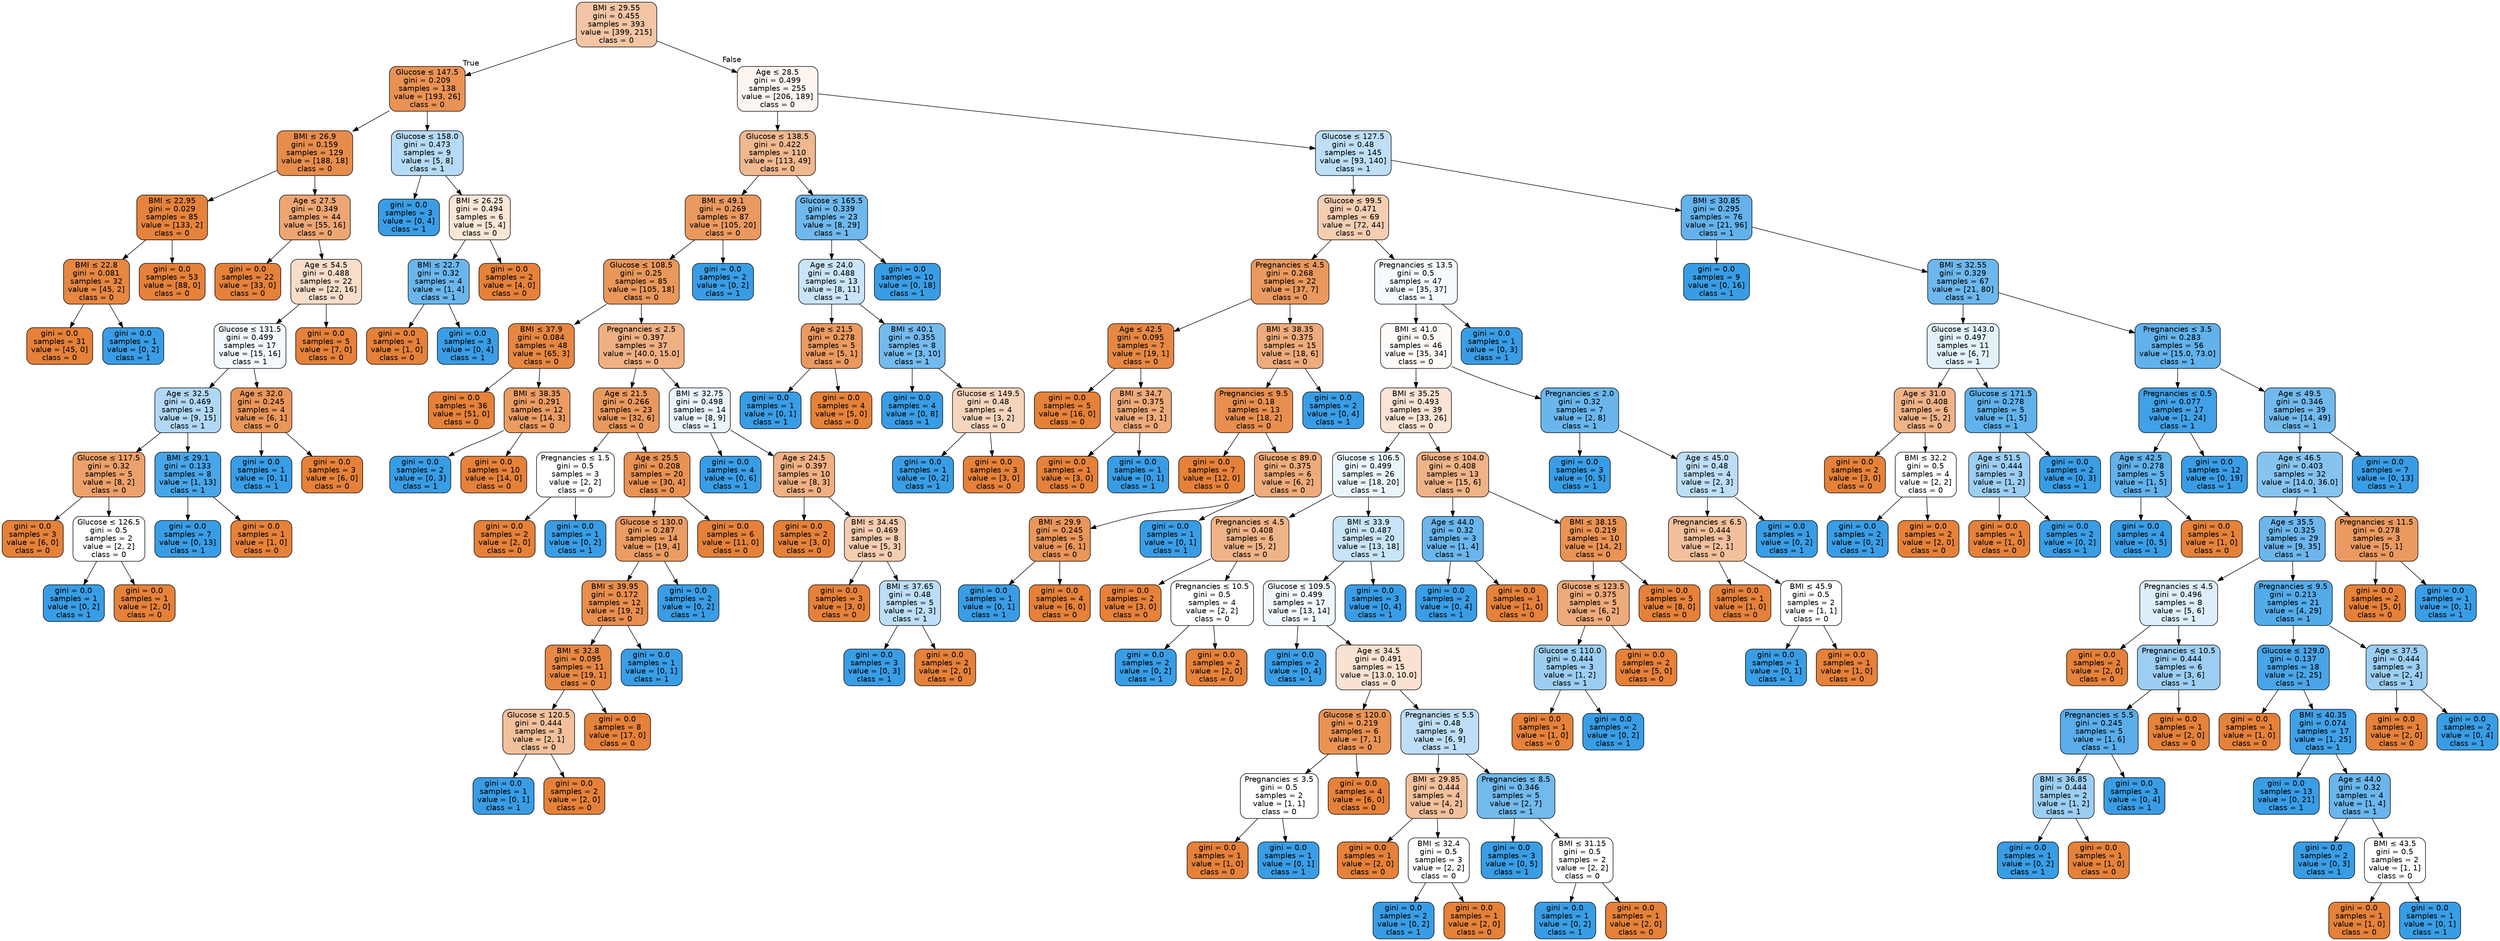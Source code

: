 digraph Tree {
node [shape=box, style="filled, rounded", color="black", fontname="helvetica"] ;
edge [fontname="helvetica"] ;
0 [label=<BMI &le; 29.55<br/>gini = 0.455<br/>samples = 393<br/>value = [399, 215]<br/>class = 0>, fillcolor="#f3c5a4"] ;
1 [label=<Glucose &le; 147.5<br/>gini = 0.209<br/>samples = 138<br/>value = [193, 26]<br/>class = 0>, fillcolor="#e99254"] ;
0 -> 1 [labeldistance=2.5, labelangle=45, headlabel="True"] ;
2 [label=<BMI &le; 26.9<br/>gini = 0.159<br/>samples = 129<br/>value = [188, 18]<br/>class = 0>, fillcolor="#e78d4c"] ;
1 -> 2 ;
3 [label=<BMI &le; 22.95<br/>gini = 0.029<br/>samples = 85<br/>value = [133, 2]<br/>class = 0>, fillcolor="#e5833c"] ;
2 -> 3 ;
4 [label=<BMI &le; 22.8<br/>gini = 0.081<br/>samples = 32<br/>value = [45, 2]<br/>class = 0>, fillcolor="#e68742"] ;
3 -> 4 ;
5 [label=<gini = 0.0<br/>samples = 31<br/>value = [45, 0]<br/>class = 0>, fillcolor="#e58139"] ;
4 -> 5 ;
6 [label=<gini = 0.0<br/>samples = 1<br/>value = [0, 2]<br/>class = 1>, fillcolor="#399de5"] ;
4 -> 6 ;
7 [label=<gini = 0.0<br/>samples = 53<br/>value = [88, 0]<br/>class = 0>, fillcolor="#e58139"] ;
3 -> 7 ;
8 [label=<Age &le; 27.5<br/>gini = 0.349<br/>samples = 44<br/>value = [55, 16]<br/>class = 0>, fillcolor="#eda673"] ;
2 -> 8 ;
9 [label=<gini = 0.0<br/>samples = 22<br/>value = [33, 0]<br/>class = 0>, fillcolor="#e58139"] ;
8 -> 9 ;
10 [label=<Age &le; 54.5<br/>gini = 0.488<br/>samples = 22<br/>value = [22, 16]<br/>class = 0>, fillcolor="#f8ddc9"] ;
8 -> 10 ;
11 [label=<Glucose &le; 131.5<br/>gini = 0.499<br/>samples = 17<br/>value = [15, 16]<br/>class = 1>, fillcolor="#f3f9fd"] ;
10 -> 11 ;
12 [label=<Age &le; 32.5<br/>gini = 0.469<br/>samples = 13<br/>value = [9, 15]<br/>class = 1>, fillcolor="#b0d8f5"] ;
11 -> 12 ;
13 [label=<Glucose &le; 117.5<br/>gini = 0.32<br/>samples = 5<br/>value = [8, 2]<br/>class = 0>, fillcolor="#eca06a"] ;
12 -> 13 ;
14 [label=<gini = 0.0<br/>samples = 3<br/>value = [6, 0]<br/>class = 0>, fillcolor="#e58139"] ;
13 -> 14 ;
15 [label=<Glucose &le; 126.5<br/>gini = 0.5<br/>samples = 2<br/>value = [2, 2]<br/>class = 0>, fillcolor="#ffffff"] ;
13 -> 15 ;
16 [label=<gini = 0.0<br/>samples = 1<br/>value = [0, 2]<br/>class = 1>, fillcolor="#399de5"] ;
15 -> 16 ;
17 [label=<gini = 0.0<br/>samples = 1<br/>value = [2, 0]<br/>class = 0>, fillcolor="#e58139"] ;
15 -> 17 ;
18 [label=<BMI &le; 29.1<br/>gini = 0.133<br/>samples = 8<br/>value = [1, 13]<br/>class = 1>, fillcolor="#48a5e7"] ;
12 -> 18 ;
19 [label=<gini = 0.0<br/>samples = 7<br/>value = [0, 13]<br/>class = 1>, fillcolor="#399de5"] ;
18 -> 19 ;
20 [label=<gini = 0.0<br/>samples = 1<br/>value = [1, 0]<br/>class = 0>, fillcolor="#e58139"] ;
18 -> 20 ;
21 [label=<Age &le; 32.0<br/>gini = 0.245<br/>samples = 4<br/>value = [6, 1]<br/>class = 0>, fillcolor="#e9965a"] ;
11 -> 21 ;
22 [label=<gini = 0.0<br/>samples = 1<br/>value = [0, 1]<br/>class = 1>, fillcolor="#399de5"] ;
21 -> 22 ;
23 [label=<gini = 0.0<br/>samples = 3<br/>value = [6, 0]<br/>class = 0>, fillcolor="#e58139"] ;
21 -> 23 ;
24 [label=<gini = 0.0<br/>samples = 5<br/>value = [7, 0]<br/>class = 0>, fillcolor="#e58139"] ;
10 -> 24 ;
25 [label=<Glucose &le; 158.0<br/>gini = 0.473<br/>samples = 9<br/>value = [5, 8]<br/>class = 1>, fillcolor="#b5daf5"] ;
1 -> 25 ;
26 [label=<gini = 0.0<br/>samples = 3<br/>value = [0, 4]<br/>class = 1>, fillcolor="#399de5"] ;
25 -> 26 ;
27 [label=<BMI &le; 26.25<br/>gini = 0.494<br/>samples = 6<br/>value = [5, 4]<br/>class = 0>, fillcolor="#fae6d7"] ;
25 -> 27 ;
28 [label=<BMI &le; 22.7<br/>gini = 0.32<br/>samples = 4<br/>value = [1, 4]<br/>class = 1>, fillcolor="#6ab6ec"] ;
27 -> 28 ;
29 [label=<gini = 0.0<br/>samples = 1<br/>value = [1, 0]<br/>class = 0>, fillcolor="#e58139"] ;
28 -> 29 ;
30 [label=<gini = 0.0<br/>samples = 3<br/>value = [0, 4]<br/>class = 1>, fillcolor="#399de5"] ;
28 -> 30 ;
31 [label=<gini = 0.0<br/>samples = 2<br/>value = [4, 0]<br/>class = 0>, fillcolor="#e58139"] ;
27 -> 31 ;
32 [label=<Age &le; 28.5<br/>gini = 0.499<br/>samples = 255<br/>value = [206, 189]<br/>class = 0>, fillcolor="#fdf5ef"] ;
0 -> 32 [labeldistance=2.5, labelangle=-45, headlabel="False"] ;
33 [label=<Glucose &le; 138.5<br/>gini = 0.422<br/>samples = 110<br/>value = [113, 49]<br/>class = 0>, fillcolor="#f0b88f"] ;
32 -> 33 ;
34 [label=<BMI &le; 49.1<br/>gini = 0.269<br/>samples = 87<br/>value = [105, 20]<br/>class = 0>, fillcolor="#ea995f"] ;
33 -> 34 ;
35 [label=<Glucose &le; 108.5<br/>gini = 0.25<br/>samples = 85<br/>value = [105, 18]<br/>class = 0>, fillcolor="#e9975b"] ;
34 -> 35 ;
36 [label=<BMI &le; 37.9<br/>gini = 0.084<br/>samples = 48<br/>value = [65, 3]<br/>class = 0>, fillcolor="#e68742"] ;
35 -> 36 ;
37 [label=<gini = 0.0<br/>samples = 36<br/>value = [51, 0]<br/>class = 0>, fillcolor="#e58139"] ;
36 -> 37 ;
38 [label=<BMI &le; 38.35<br/>gini = 0.291<br/>samples = 12<br/>value = [14, 3]<br/>class = 0>, fillcolor="#eb9c63"] ;
36 -> 38 ;
39 [label=<gini = 0.0<br/>samples = 2<br/>value = [0, 3]<br/>class = 1>, fillcolor="#399de5"] ;
38 -> 39 ;
40 [label=<gini = 0.0<br/>samples = 10<br/>value = [14, 0]<br/>class = 0>, fillcolor="#e58139"] ;
38 -> 40 ;
41 [label=<Pregnancies &le; 2.5<br/>gini = 0.397<br/>samples = 37<br/>value = [40.0, 15.0]<br/>class = 0>, fillcolor="#efb083"] ;
35 -> 41 ;
42 [label=<Age &le; 21.5<br/>gini = 0.266<br/>samples = 23<br/>value = [32, 6]<br/>class = 0>, fillcolor="#ea995e"] ;
41 -> 42 ;
43 [label=<Pregnancies &le; 1.5<br/>gini = 0.5<br/>samples = 3<br/>value = [2, 2]<br/>class = 0>, fillcolor="#ffffff"] ;
42 -> 43 ;
44 [label=<gini = 0.0<br/>samples = 2<br/>value = [2, 0]<br/>class = 0>, fillcolor="#e58139"] ;
43 -> 44 ;
45 [label=<gini = 0.0<br/>samples = 1<br/>value = [0, 2]<br/>class = 1>, fillcolor="#399de5"] ;
43 -> 45 ;
46 [label=<Age &le; 25.5<br/>gini = 0.208<br/>samples = 20<br/>value = [30, 4]<br/>class = 0>, fillcolor="#e89253"] ;
42 -> 46 ;
47 [label=<Glucose &le; 130.0<br/>gini = 0.287<br/>samples = 14<br/>value = [19, 4]<br/>class = 0>, fillcolor="#ea9c63"] ;
46 -> 47 ;
48 [label=<BMI &le; 39.95<br/>gini = 0.172<br/>samples = 12<br/>value = [19, 2]<br/>class = 0>, fillcolor="#e88e4e"] ;
47 -> 48 ;
49 [label=<BMI &le; 32.8<br/>gini = 0.095<br/>samples = 11<br/>value = [19, 1]<br/>class = 0>, fillcolor="#e68843"] ;
48 -> 49 ;
50 [label=<Glucose &le; 120.5<br/>gini = 0.444<br/>samples = 3<br/>value = [2, 1]<br/>class = 0>, fillcolor="#f2c09c"] ;
49 -> 50 ;
51 [label=<gini = 0.0<br/>samples = 1<br/>value = [0, 1]<br/>class = 1>, fillcolor="#399de5"] ;
50 -> 51 ;
52 [label=<gini = 0.0<br/>samples = 2<br/>value = [2, 0]<br/>class = 0>, fillcolor="#e58139"] ;
50 -> 52 ;
53 [label=<gini = 0.0<br/>samples = 8<br/>value = [17, 0]<br/>class = 0>, fillcolor="#e58139"] ;
49 -> 53 ;
54 [label=<gini = 0.0<br/>samples = 1<br/>value = [0, 1]<br/>class = 1>, fillcolor="#399de5"] ;
48 -> 54 ;
55 [label=<gini = 0.0<br/>samples = 2<br/>value = [0, 2]<br/>class = 1>, fillcolor="#399de5"] ;
47 -> 55 ;
56 [label=<gini = 0.0<br/>samples = 6<br/>value = [11, 0]<br/>class = 0>, fillcolor="#e58139"] ;
46 -> 56 ;
57 [label=<BMI &le; 32.75<br/>gini = 0.498<br/>samples = 14<br/>value = [8, 9]<br/>class = 1>, fillcolor="#e9f4fc"] ;
41 -> 57 ;
58 [label=<gini = 0.0<br/>samples = 4<br/>value = [0, 6]<br/>class = 1>, fillcolor="#399de5"] ;
57 -> 58 ;
59 [label=<Age &le; 24.5<br/>gini = 0.397<br/>samples = 10<br/>value = [8, 3]<br/>class = 0>, fillcolor="#efb083"] ;
57 -> 59 ;
60 [label=<gini = 0.0<br/>samples = 2<br/>value = [3, 0]<br/>class = 0>, fillcolor="#e58139"] ;
59 -> 60 ;
61 [label=<BMI &le; 34.45<br/>gini = 0.469<br/>samples = 8<br/>value = [5, 3]<br/>class = 0>, fillcolor="#f5cdb0"] ;
59 -> 61 ;
62 [label=<gini = 0.0<br/>samples = 3<br/>value = [3, 0]<br/>class = 0>, fillcolor="#e58139"] ;
61 -> 62 ;
63 [label=<BMI &le; 37.65<br/>gini = 0.48<br/>samples = 5<br/>value = [2, 3]<br/>class = 1>, fillcolor="#bddef6"] ;
61 -> 63 ;
64 [label=<gini = 0.0<br/>samples = 3<br/>value = [0, 3]<br/>class = 1>, fillcolor="#399de5"] ;
63 -> 64 ;
65 [label=<gini = 0.0<br/>samples = 2<br/>value = [2, 0]<br/>class = 0>, fillcolor="#e58139"] ;
63 -> 65 ;
66 [label=<gini = 0.0<br/>samples = 2<br/>value = [0, 2]<br/>class = 1>, fillcolor="#399de5"] ;
34 -> 66 ;
67 [label=<Glucose &le; 165.5<br/>gini = 0.339<br/>samples = 23<br/>value = [8, 29]<br/>class = 1>, fillcolor="#70b8ec"] ;
33 -> 67 ;
68 [label=<Age &le; 24.0<br/>gini = 0.488<br/>samples = 13<br/>value = [8, 11]<br/>class = 1>, fillcolor="#c9e4f8"] ;
67 -> 68 ;
69 [label=<Age &le; 21.5<br/>gini = 0.278<br/>samples = 5<br/>value = [5, 1]<br/>class = 0>, fillcolor="#ea9a61"] ;
68 -> 69 ;
70 [label=<gini = 0.0<br/>samples = 1<br/>value = [0, 1]<br/>class = 1>, fillcolor="#399de5"] ;
69 -> 70 ;
71 [label=<gini = 0.0<br/>samples = 4<br/>value = [5, 0]<br/>class = 0>, fillcolor="#e58139"] ;
69 -> 71 ;
72 [label=<BMI &le; 40.1<br/>gini = 0.355<br/>samples = 8<br/>value = [3, 10]<br/>class = 1>, fillcolor="#74baed"] ;
68 -> 72 ;
73 [label=<gini = 0.0<br/>samples = 4<br/>value = [0, 8]<br/>class = 1>, fillcolor="#399de5"] ;
72 -> 73 ;
74 [label=<Glucose &le; 149.5<br/>gini = 0.48<br/>samples = 4<br/>value = [3, 2]<br/>class = 0>, fillcolor="#f6d5bd"] ;
72 -> 74 ;
75 [label=<gini = 0.0<br/>samples = 1<br/>value = [0, 2]<br/>class = 1>, fillcolor="#399de5"] ;
74 -> 75 ;
76 [label=<gini = 0.0<br/>samples = 3<br/>value = [3, 0]<br/>class = 0>, fillcolor="#e58139"] ;
74 -> 76 ;
77 [label=<gini = 0.0<br/>samples = 10<br/>value = [0, 18]<br/>class = 1>, fillcolor="#399de5"] ;
67 -> 77 ;
78 [label=<Glucose &le; 127.5<br/>gini = 0.48<br/>samples = 145<br/>value = [93, 140]<br/>class = 1>, fillcolor="#bddef6"] ;
32 -> 78 ;
79 [label=<Glucose &le; 99.5<br/>gini = 0.471<br/>samples = 69<br/>value = [72, 44]<br/>class = 0>, fillcolor="#f5ceb2"] ;
78 -> 79 ;
80 [label=<Pregnancies &le; 4.5<br/>gini = 0.268<br/>samples = 22<br/>value = [37, 7]<br/>class = 0>, fillcolor="#ea995e"] ;
79 -> 80 ;
81 [label=<Age &le; 42.5<br/>gini = 0.095<br/>samples = 7<br/>value = [19, 1]<br/>class = 0>, fillcolor="#e68843"] ;
80 -> 81 ;
82 [label=<gini = 0.0<br/>samples = 5<br/>value = [16, 0]<br/>class = 0>, fillcolor="#e58139"] ;
81 -> 82 ;
83 [label=<BMI &le; 34.7<br/>gini = 0.375<br/>samples = 2<br/>value = [3, 1]<br/>class = 0>, fillcolor="#eeab7b"] ;
81 -> 83 ;
84 [label=<gini = 0.0<br/>samples = 1<br/>value = [3, 0]<br/>class = 0>, fillcolor="#e58139"] ;
83 -> 84 ;
85 [label=<gini = 0.0<br/>samples = 1<br/>value = [0, 1]<br/>class = 1>, fillcolor="#399de5"] ;
83 -> 85 ;
86 [label=<BMI &le; 38.35<br/>gini = 0.375<br/>samples = 15<br/>value = [18, 6]<br/>class = 0>, fillcolor="#eeab7b"] ;
80 -> 86 ;
87 [label=<Pregnancies &le; 9.5<br/>gini = 0.18<br/>samples = 13<br/>value = [18, 2]<br/>class = 0>, fillcolor="#e88f4f"] ;
86 -> 87 ;
88 [label=<gini = 0.0<br/>samples = 7<br/>value = [12, 0]<br/>class = 0>, fillcolor="#e58139"] ;
87 -> 88 ;
89 [label=<Glucose &le; 89.0<br/>gini = 0.375<br/>samples = 6<br/>value = [6, 2]<br/>class = 0>, fillcolor="#eeab7b"] ;
87 -> 89 ;
90 [label=<BMI &le; 29.9<br/>gini = 0.245<br/>samples = 5<br/>value = [6, 1]<br/>class = 0>, fillcolor="#e9965a"] ;
89 -> 90 ;
91 [label=<gini = 0.0<br/>samples = 1<br/>value = [0, 1]<br/>class = 1>, fillcolor="#399de5"] ;
90 -> 91 ;
92 [label=<gini = 0.0<br/>samples = 4<br/>value = [6, 0]<br/>class = 0>, fillcolor="#e58139"] ;
90 -> 92 ;
93 [label=<gini = 0.0<br/>samples = 1<br/>value = [0, 1]<br/>class = 1>, fillcolor="#399de5"] ;
89 -> 93 ;
94 [label=<gini = 0.0<br/>samples = 2<br/>value = [0, 4]<br/>class = 1>, fillcolor="#399de5"] ;
86 -> 94 ;
95 [label=<Pregnancies &le; 13.5<br/>gini = 0.5<br/>samples = 47<br/>value = [35, 37]<br/>class = 1>, fillcolor="#f4fafe"] ;
79 -> 95 ;
96 [label=<BMI &le; 41.0<br/>gini = 0.5<br/>samples = 46<br/>value = [35, 34]<br/>class = 0>, fillcolor="#fefbf9"] ;
95 -> 96 ;
97 [label=<BMI &le; 35.25<br/>gini = 0.493<br/>samples = 39<br/>value = [33, 26]<br/>class = 0>, fillcolor="#f9e4d5"] ;
96 -> 97 ;
98 [label=<Glucose &le; 106.5<br/>gini = 0.499<br/>samples = 26<br/>value = [18, 20]<br/>class = 1>, fillcolor="#ebf5fc"] ;
97 -> 98 ;
99 [label=<Pregnancies &le; 4.5<br/>gini = 0.408<br/>samples = 6<br/>value = [5, 2]<br/>class = 0>, fillcolor="#efb388"] ;
98 -> 99 ;
100 [label=<gini = 0.0<br/>samples = 2<br/>value = [3, 0]<br/>class = 0>, fillcolor="#e58139"] ;
99 -> 100 ;
101 [label=<Pregnancies &le; 10.5<br/>gini = 0.5<br/>samples = 4<br/>value = [2, 2]<br/>class = 0>, fillcolor="#ffffff"] ;
99 -> 101 ;
102 [label=<gini = 0.0<br/>samples = 2<br/>value = [0, 2]<br/>class = 1>, fillcolor="#399de5"] ;
101 -> 102 ;
103 [label=<gini = 0.0<br/>samples = 2<br/>value = [2, 0]<br/>class = 0>, fillcolor="#e58139"] ;
101 -> 103 ;
104 [label=<BMI &le; 33.9<br/>gini = 0.487<br/>samples = 20<br/>value = [13, 18]<br/>class = 1>, fillcolor="#c8e4f8"] ;
98 -> 104 ;
105 [label=<Glucose &le; 109.5<br/>gini = 0.499<br/>samples = 17<br/>value = [13, 14]<br/>class = 1>, fillcolor="#f1f8fd"] ;
104 -> 105 ;
106 [label=<gini = 0.0<br/>samples = 2<br/>value = [0, 4]<br/>class = 1>, fillcolor="#399de5"] ;
105 -> 106 ;
107 [label=<Age &le; 34.5<br/>gini = 0.491<br/>samples = 15<br/>value = [13.0, 10.0]<br/>class = 0>, fillcolor="#f9e2d1"] ;
105 -> 107 ;
108 [label=<Glucose &le; 120.0<br/>gini = 0.219<br/>samples = 6<br/>value = [7, 1]<br/>class = 0>, fillcolor="#e99355"] ;
107 -> 108 ;
109 [label=<Pregnancies &le; 3.5<br/>gini = 0.5<br/>samples = 2<br/>value = [1, 1]<br/>class = 0>, fillcolor="#ffffff"] ;
108 -> 109 ;
110 [label=<gini = 0.0<br/>samples = 1<br/>value = [1, 0]<br/>class = 0>, fillcolor="#e58139"] ;
109 -> 110 ;
111 [label=<gini = 0.0<br/>samples = 1<br/>value = [0, 1]<br/>class = 1>, fillcolor="#399de5"] ;
109 -> 111 ;
112 [label=<gini = 0.0<br/>samples = 4<br/>value = [6, 0]<br/>class = 0>, fillcolor="#e58139"] ;
108 -> 112 ;
113 [label=<Pregnancies &le; 5.5<br/>gini = 0.48<br/>samples = 9<br/>value = [6, 9]<br/>class = 1>, fillcolor="#bddef6"] ;
107 -> 113 ;
114 [label=<BMI &le; 29.85<br/>gini = 0.444<br/>samples = 4<br/>value = [4, 2]<br/>class = 0>, fillcolor="#f2c09c"] ;
113 -> 114 ;
115 [label=<gini = 0.0<br/>samples = 1<br/>value = [2, 0]<br/>class = 0>, fillcolor="#e58139"] ;
114 -> 115 ;
116 [label=<BMI &le; 32.4<br/>gini = 0.5<br/>samples = 3<br/>value = [2, 2]<br/>class = 0>, fillcolor="#ffffff"] ;
114 -> 116 ;
117 [label=<gini = 0.0<br/>samples = 2<br/>value = [0, 2]<br/>class = 1>, fillcolor="#399de5"] ;
116 -> 117 ;
118 [label=<gini = 0.0<br/>samples = 1<br/>value = [2, 0]<br/>class = 0>, fillcolor="#e58139"] ;
116 -> 118 ;
119 [label=<Pregnancies &le; 8.5<br/>gini = 0.346<br/>samples = 5<br/>value = [2, 7]<br/>class = 1>, fillcolor="#72b9ec"] ;
113 -> 119 ;
120 [label=<gini = 0.0<br/>samples = 3<br/>value = [0, 5]<br/>class = 1>, fillcolor="#399de5"] ;
119 -> 120 ;
121 [label=<BMI &le; 31.15<br/>gini = 0.5<br/>samples = 2<br/>value = [2, 2]<br/>class = 0>, fillcolor="#ffffff"] ;
119 -> 121 ;
122 [label=<gini = 0.0<br/>samples = 1<br/>value = [0, 2]<br/>class = 1>, fillcolor="#399de5"] ;
121 -> 122 ;
123 [label=<gini = 0.0<br/>samples = 1<br/>value = [2, 0]<br/>class = 0>, fillcolor="#e58139"] ;
121 -> 123 ;
124 [label=<gini = 0.0<br/>samples = 3<br/>value = [0, 4]<br/>class = 1>, fillcolor="#399de5"] ;
104 -> 124 ;
125 [label=<Glucose &le; 104.0<br/>gini = 0.408<br/>samples = 13<br/>value = [15, 6]<br/>class = 0>, fillcolor="#efb388"] ;
97 -> 125 ;
126 [label=<Age &le; 44.0<br/>gini = 0.32<br/>samples = 3<br/>value = [1, 4]<br/>class = 1>, fillcolor="#6ab6ec"] ;
125 -> 126 ;
127 [label=<gini = 0.0<br/>samples = 2<br/>value = [0, 4]<br/>class = 1>, fillcolor="#399de5"] ;
126 -> 127 ;
128 [label=<gini = 0.0<br/>samples = 1<br/>value = [1, 0]<br/>class = 0>, fillcolor="#e58139"] ;
126 -> 128 ;
129 [label=<BMI &le; 38.15<br/>gini = 0.219<br/>samples = 10<br/>value = [14, 2]<br/>class = 0>, fillcolor="#e99355"] ;
125 -> 129 ;
130 [label=<Glucose &le; 123.5<br/>gini = 0.375<br/>samples = 5<br/>value = [6, 2]<br/>class = 0>, fillcolor="#eeab7b"] ;
129 -> 130 ;
131 [label=<Glucose &le; 110.0<br/>gini = 0.444<br/>samples = 3<br/>value = [1, 2]<br/>class = 1>, fillcolor="#9ccef2"] ;
130 -> 131 ;
132 [label=<gini = 0.0<br/>samples = 1<br/>value = [1, 0]<br/>class = 0>, fillcolor="#e58139"] ;
131 -> 132 ;
133 [label=<gini = 0.0<br/>samples = 2<br/>value = [0, 2]<br/>class = 1>, fillcolor="#399de5"] ;
131 -> 133 ;
134 [label=<gini = 0.0<br/>samples = 2<br/>value = [5, 0]<br/>class = 0>, fillcolor="#e58139"] ;
130 -> 134 ;
135 [label=<gini = 0.0<br/>samples = 5<br/>value = [8, 0]<br/>class = 0>, fillcolor="#e58139"] ;
129 -> 135 ;
136 [label=<Pregnancies &le; 2.0<br/>gini = 0.32<br/>samples = 7<br/>value = [2, 8]<br/>class = 1>, fillcolor="#6ab6ec"] ;
96 -> 136 ;
137 [label=<gini = 0.0<br/>samples = 3<br/>value = [0, 5]<br/>class = 1>, fillcolor="#399de5"] ;
136 -> 137 ;
138 [label=<Age &le; 45.0<br/>gini = 0.48<br/>samples = 4<br/>value = [2, 3]<br/>class = 1>, fillcolor="#bddef6"] ;
136 -> 138 ;
139 [label=<Pregnancies &le; 6.5<br/>gini = 0.444<br/>samples = 3<br/>value = [2, 1]<br/>class = 0>, fillcolor="#f2c09c"] ;
138 -> 139 ;
140 [label=<gini = 0.0<br/>samples = 1<br/>value = [1, 0]<br/>class = 0>, fillcolor="#e58139"] ;
139 -> 140 ;
141 [label=<BMI &le; 45.9<br/>gini = 0.5<br/>samples = 2<br/>value = [1, 1]<br/>class = 0>, fillcolor="#ffffff"] ;
139 -> 141 ;
142 [label=<gini = 0.0<br/>samples = 1<br/>value = [0, 1]<br/>class = 1>, fillcolor="#399de5"] ;
141 -> 142 ;
143 [label=<gini = 0.0<br/>samples = 1<br/>value = [1, 0]<br/>class = 0>, fillcolor="#e58139"] ;
141 -> 143 ;
144 [label=<gini = 0.0<br/>samples = 1<br/>value = [0, 2]<br/>class = 1>, fillcolor="#399de5"] ;
138 -> 144 ;
145 [label=<gini = 0.0<br/>samples = 1<br/>value = [0, 3]<br/>class = 1>, fillcolor="#399de5"] ;
95 -> 145 ;
146 [label=<BMI &le; 30.85<br/>gini = 0.295<br/>samples = 76<br/>value = [21, 96]<br/>class = 1>, fillcolor="#64b2eb"] ;
78 -> 146 ;
147 [label=<gini = 0.0<br/>samples = 9<br/>value = [0, 16]<br/>class = 1>, fillcolor="#399de5"] ;
146 -> 147 ;
148 [label=<BMI &le; 32.55<br/>gini = 0.329<br/>samples = 67<br/>value = [21, 80]<br/>class = 1>, fillcolor="#6db7ec"] ;
146 -> 148 ;
149 [label=<Glucose &le; 143.0<br/>gini = 0.497<br/>samples = 11<br/>value = [6, 7]<br/>class = 1>, fillcolor="#e3f1fb"] ;
148 -> 149 ;
150 [label=<Age &le; 31.0<br/>gini = 0.408<br/>samples = 6<br/>value = [5, 2]<br/>class = 0>, fillcolor="#efb388"] ;
149 -> 150 ;
151 [label=<gini = 0.0<br/>samples = 2<br/>value = [3, 0]<br/>class = 0>, fillcolor="#e58139"] ;
150 -> 151 ;
152 [label=<BMI &le; 32.2<br/>gini = 0.5<br/>samples = 4<br/>value = [2, 2]<br/>class = 0>, fillcolor="#ffffff"] ;
150 -> 152 ;
153 [label=<gini = 0.0<br/>samples = 2<br/>value = [0, 2]<br/>class = 1>, fillcolor="#399de5"] ;
152 -> 153 ;
154 [label=<gini = 0.0<br/>samples = 2<br/>value = [2, 0]<br/>class = 0>, fillcolor="#e58139"] ;
152 -> 154 ;
155 [label=<Glucose &le; 171.5<br/>gini = 0.278<br/>samples = 5<br/>value = [1, 5]<br/>class = 1>, fillcolor="#61b1ea"] ;
149 -> 155 ;
156 [label=<Age &le; 51.5<br/>gini = 0.444<br/>samples = 3<br/>value = [1, 2]<br/>class = 1>, fillcolor="#9ccef2"] ;
155 -> 156 ;
157 [label=<gini = 0.0<br/>samples = 1<br/>value = [1, 0]<br/>class = 0>, fillcolor="#e58139"] ;
156 -> 157 ;
158 [label=<gini = 0.0<br/>samples = 2<br/>value = [0, 2]<br/>class = 1>, fillcolor="#399de5"] ;
156 -> 158 ;
159 [label=<gini = 0.0<br/>samples = 2<br/>value = [0, 3]<br/>class = 1>, fillcolor="#399de5"] ;
155 -> 159 ;
160 [label=<Pregnancies &le; 3.5<br/>gini = 0.283<br/>samples = 56<br/>value = [15.0, 73.0]<br/>class = 1>, fillcolor="#62b1ea"] ;
148 -> 160 ;
161 [label=<Pregnancies &le; 0.5<br/>gini = 0.077<br/>samples = 17<br/>value = [1, 24]<br/>class = 1>, fillcolor="#41a1e6"] ;
160 -> 161 ;
162 [label=<Age &le; 42.5<br/>gini = 0.278<br/>samples = 5<br/>value = [1, 5]<br/>class = 1>, fillcolor="#61b1ea"] ;
161 -> 162 ;
163 [label=<gini = 0.0<br/>samples = 4<br/>value = [0, 5]<br/>class = 1>, fillcolor="#399de5"] ;
162 -> 163 ;
164 [label=<gini = 0.0<br/>samples = 1<br/>value = [1, 0]<br/>class = 0>, fillcolor="#e58139"] ;
162 -> 164 ;
165 [label=<gini = 0.0<br/>samples = 12<br/>value = [0, 19]<br/>class = 1>, fillcolor="#399de5"] ;
161 -> 165 ;
166 [label=<Age &le; 49.5<br/>gini = 0.346<br/>samples = 39<br/>value = [14, 49]<br/>class = 1>, fillcolor="#72b9ec"] ;
160 -> 166 ;
167 [label=<Age &le; 46.5<br/>gini = 0.403<br/>samples = 32<br/>value = [14.0, 36.0]<br/>class = 1>, fillcolor="#86c3ef"] ;
166 -> 167 ;
168 [label=<Age &le; 35.5<br/>gini = 0.325<br/>samples = 29<br/>value = [9, 35]<br/>class = 1>, fillcolor="#6cb6ec"] ;
167 -> 168 ;
169 [label=<Pregnancies &le; 4.5<br/>gini = 0.496<br/>samples = 8<br/>value = [5, 6]<br/>class = 1>, fillcolor="#deeffb"] ;
168 -> 169 ;
170 [label=<gini = 0.0<br/>samples = 2<br/>value = [2, 0]<br/>class = 0>, fillcolor="#e58139"] ;
169 -> 170 ;
171 [label=<Pregnancies &le; 10.5<br/>gini = 0.444<br/>samples = 6<br/>value = [3, 6]<br/>class = 1>, fillcolor="#9ccef2"] ;
169 -> 171 ;
172 [label=<Pregnancies &le; 5.5<br/>gini = 0.245<br/>samples = 5<br/>value = [1, 6]<br/>class = 1>, fillcolor="#5aade9"] ;
171 -> 172 ;
173 [label=<BMI &le; 36.85<br/>gini = 0.444<br/>samples = 2<br/>value = [1, 2]<br/>class = 1>, fillcolor="#9ccef2"] ;
172 -> 173 ;
174 [label=<gini = 0.0<br/>samples = 1<br/>value = [0, 2]<br/>class = 1>, fillcolor="#399de5"] ;
173 -> 174 ;
175 [label=<gini = 0.0<br/>samples = 1<br/>value = [1, 0]<br/>class = 0>, fillcolor="#e58139"] ;
173 -> 175 ;
176 [label=<gini = 0.0<br/>samples = 3<br/>value = [0, 4]<br/>class = 1>, fillcolor="#399de5"] ;
172 -> 176 ;
177 [label=<gini = 0.0<br/>samples = 1<br/>value = [2, 0]<br/>class = 0>, fillcolor="#e58139"] ;
171 -> 177 ;
178 [label=<Pregnancies &le; 9.5<br/>gini = 0.213<br/>samples = 21<br/>value = [4, 29]<br/>class = 1>, fillcolor="#54abe9"] ;
168 -> 178 ;
179 [label=<Glucose &le; 129.0<br/>gini = 0.137<br/>samples = 18<br/>value = [2, 25]<br/>class = 1>, fillcolor="#49a5e7"] ;
178 -> 179 ;
180 [label=<gini = 0.0<br/>samples = 1<br/>value = [1, 0]<br/>class = 0>, fillcolor="#e58139"] ;
179 -> 180 ;
181 [label=<BMI &le; 40.35<br/>gini = 0.074<br/>samples = 17<br/>value = [1, 25]<br/>class = 1>, fillcolor="#41a1e6"] ;
179 -> 181 ;
182 [label=<gini = 0.0<br/>samples = 13<br/>value = [0, 21]<br/>class = 1>, fillcolor="#399de5"] ;
181 -> 182 ;
183 [label=<Age &le; 44.0<br/>gini = 0.32<br/>samples = 4<br/>value = [1, 4]<br/>class = 1>, fillcolor="#6ab6ec"] ;
181 -> 183 ;
184 [label=<gini = 0.0<br/>samples = 2<br/>value = [0, 3]<br/>class = 1>, fillcolor="#399de5"] ;
183 -> 184 ;
185 [label=<BMI &le; 43.5<br/>gini = 0.5<br/>samples = 2<br/>value = [1, 1]<br/>class = 0>, fillcolor="#ffffff"] ;
183 -> 185 ;
186 [label=<gini = 0.0<br/>samples = 1<br/>value = [1, 0]<br/>class = 0>, fillcolor="#e58139"] ;
185 -> 186 ;
187 [label=<gini = 0.0<br/>samples = 1<br/>value = [0, 1]<br/>class = 1>, fillcolor="#399de5"] ;
185 -> 187 ;
188 [label=<Age &le; 37.5<br/>gini = 0.444<br/>samples = 3<br/>value = [2, 4]<br/>class = 1>, fillcolor="#9ccef2"] ;
178 -> 188 ;
189 [label=<gini = 0.0<br/>samples = 1<br/>value = [2, 0]<br/>class = 0>, fillcolor="#e58139"] ;
188 -> 189 ;
190 [label=<gini = 0.0<br/>samples = 2<br/>value = [0, 4]<br/>class = 1>, fillcolor="#399de5"] ;
188 -> 190 ;
191 [label=<Pregnancies &le; 11.5<br/>gini = 0.278<br/>samples = 3<br/>value = [5, 1]<br/>class = 0>, fillcolor="#ea9a61"] ;
167 -> 191 ;
192 [label=<gini = 0.0<br/>samples = 2<br/>value = [5, 0]<br/>class = 0>, fillcolor="#e58139"] ;
191 -> 192 ;
193 [label=<gini = 0.0<br/>samples = 1<br/>value = [0, 1]<br/>class = 1>, fillcolor="#399de5"] ;
191 -> 193 ;
194 [label=<gini = 0.0<br/>samples = 7<br/>value = [0, 13]<br/>class = 1>, fillcolor="#399de5"] ;
166 -> 194 ;
}